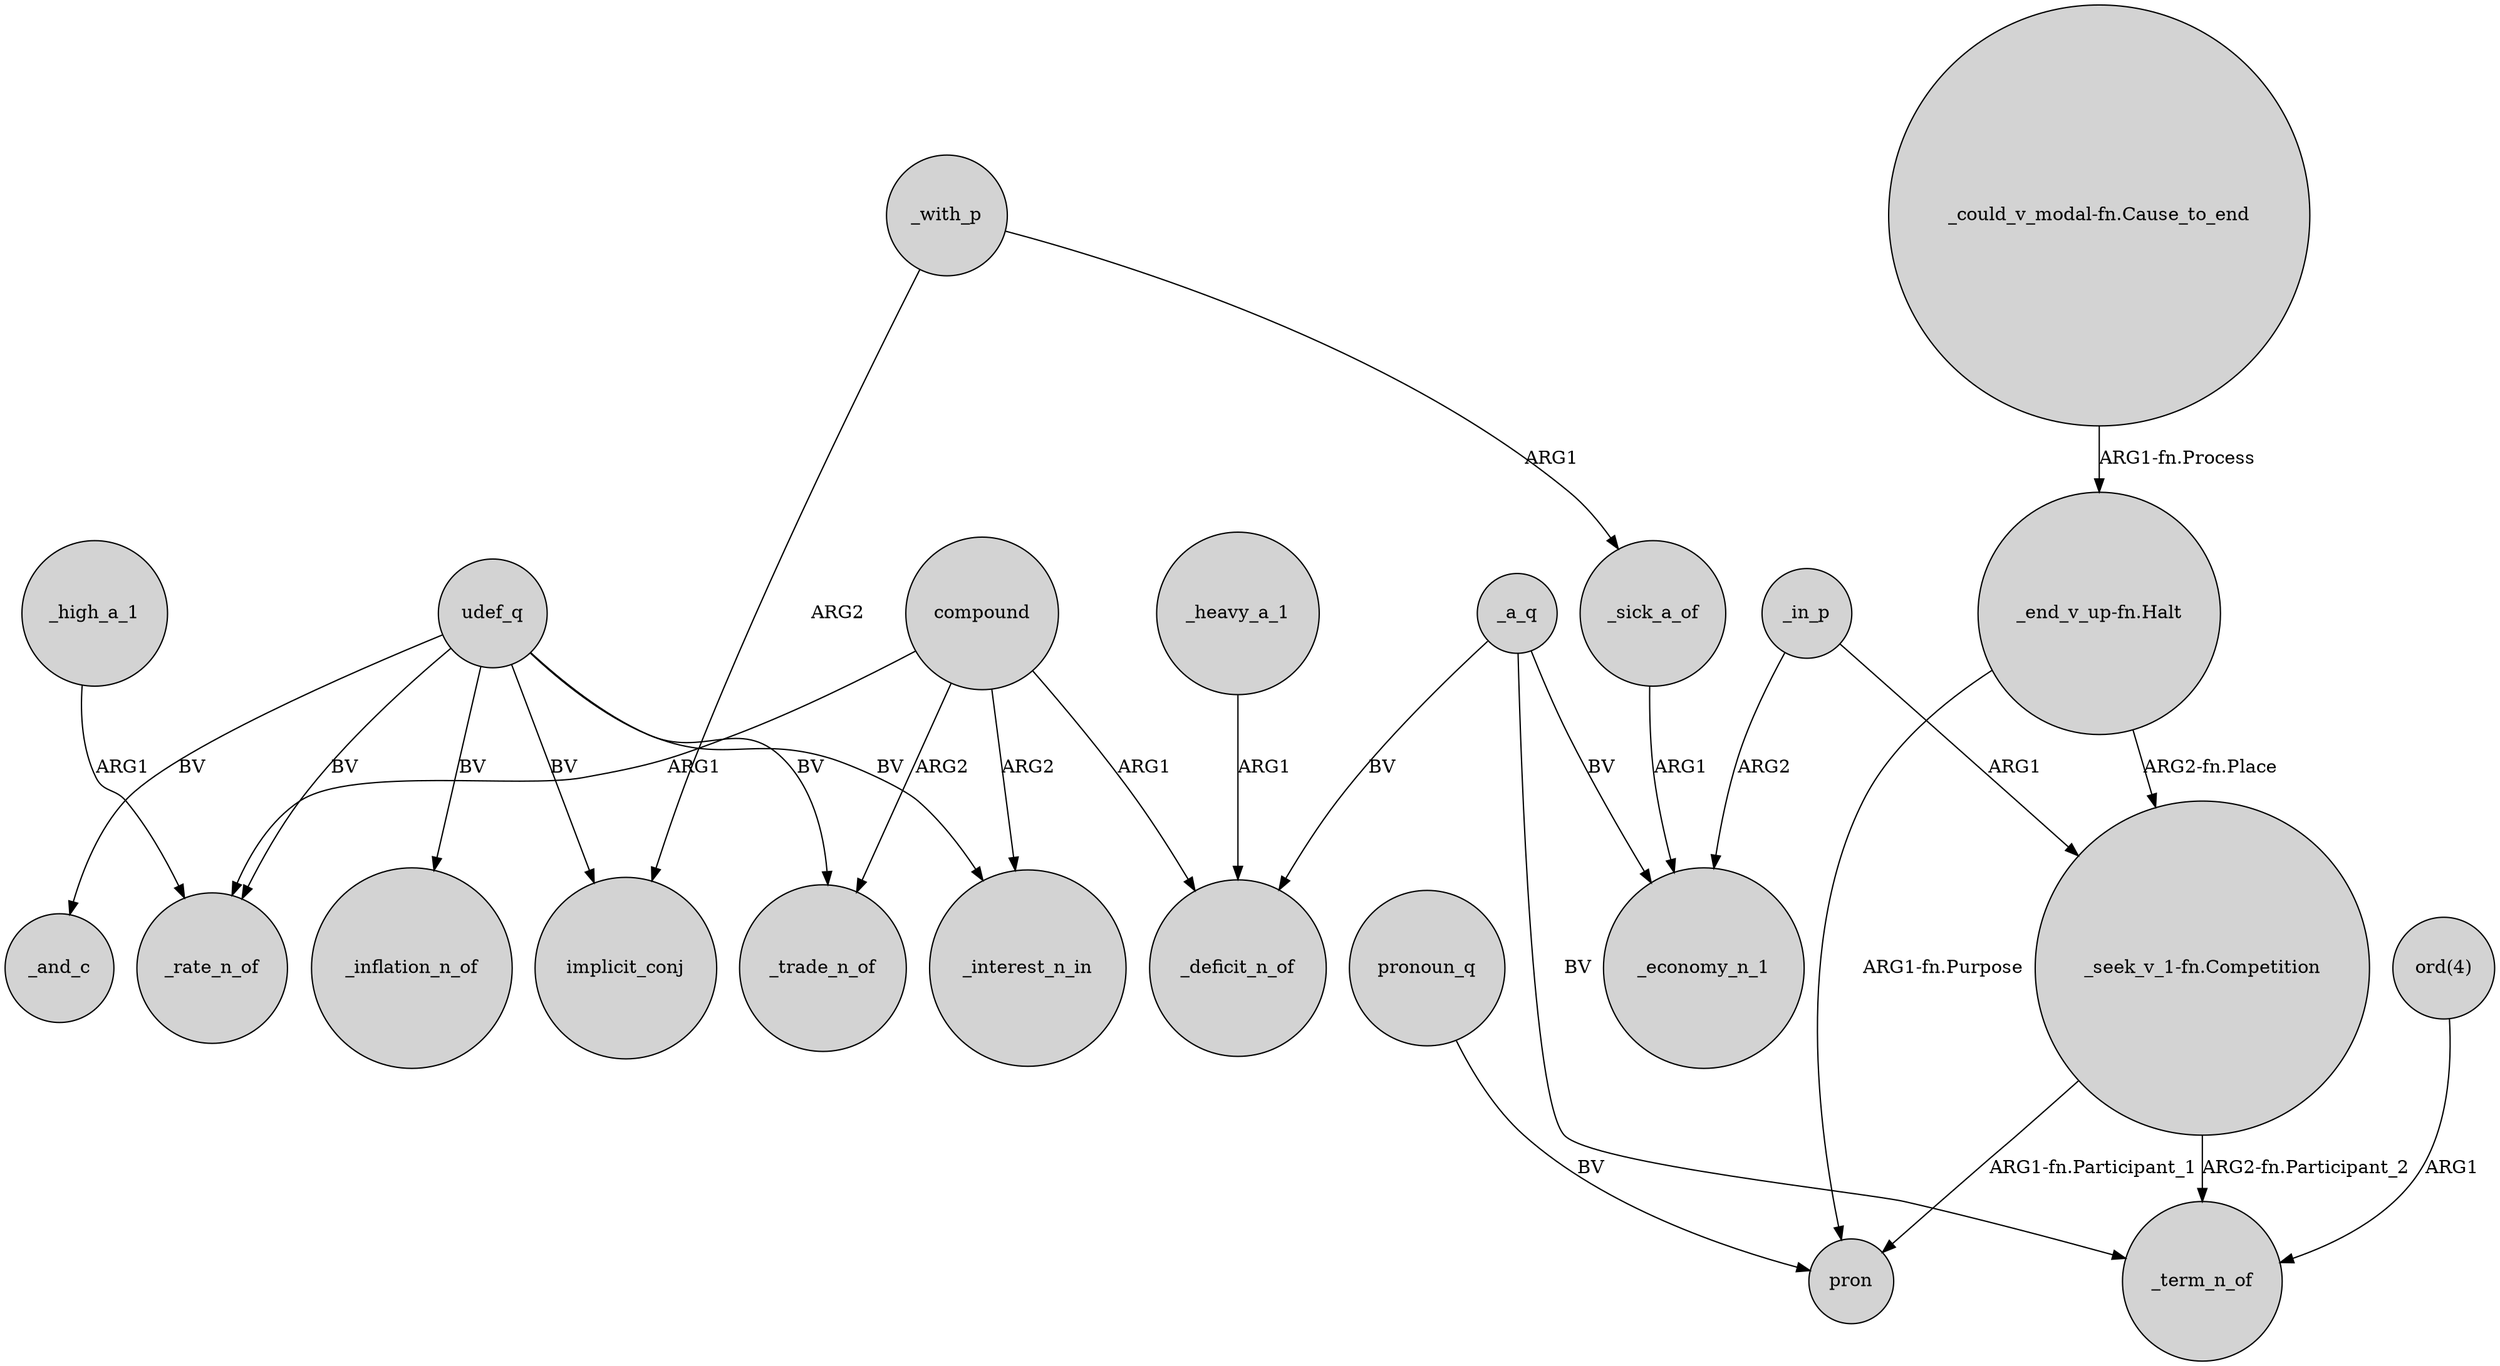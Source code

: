 digraph {
	node [shape=circle style=filled]
	_high_a_1 -> _rate_n_of [label=ARG1]
	_with_p -> implicit_conj [label=ARG2]
	_a_q -> _deficit_n_of [label=BV]
	_with_p -> _sick_a_of [label=ARG1]
	_in_p -> "_seek_v_1-fn.Competition" [label=ARG1]
	_a_q -> _term_n_of [label=BV]
	udef_q -> _inflation_n_of [label=BV]
	compound -> _rate_n_of [label=ARG1]
	udef_q -> _rate_n_of [label=BV]
	_heavy_a_1 -> _deficit_n_of [label=ARG1]
	udef_q -> _and_c [label=BV]
	pronoun_q -> pron [label=BV]
	"_seek_v_1-fn.Competition" -> _term_n_of [label="ARG2-fn.Participant_2"]
	"_seek_v_1-fn.Competition" -> pron [label="ARG1-fn.Participant_1"]
	compound -> _deficit_n_of [label=ARG1]
	"_could_v_modal-fn.Cause_to_end" -> "_end_v_up-fn.Halt" [label="ARG1-fn.Process"]
	_sick_a_of -> _economy_n_1 [label=ARG1]
	_a_q -> _economy_n_1 [label=BV]
	udef_q -> _trade_n_of [label=BV]
	_in_p -> _economy_n_1 [label=ARG2]
	compound -> _trade_n_of [label=ARG2]
	udef_q -> _interest_n_in [label=BV]
	"_end_v_up-fn.Halt" -> "_seek_v_1-fn.Competition" [label="ARG2-fn.Place"]
	"_end_v_up-fn.Halt" -> pron [label="ARG1-fn.Purpose"]
	udef_q -> implicit_conj [label=BV]
	"ord(4)" -> _term_n_of [label=ARG1]
	compound -> _interest_n_in [label=ARG2]
}
